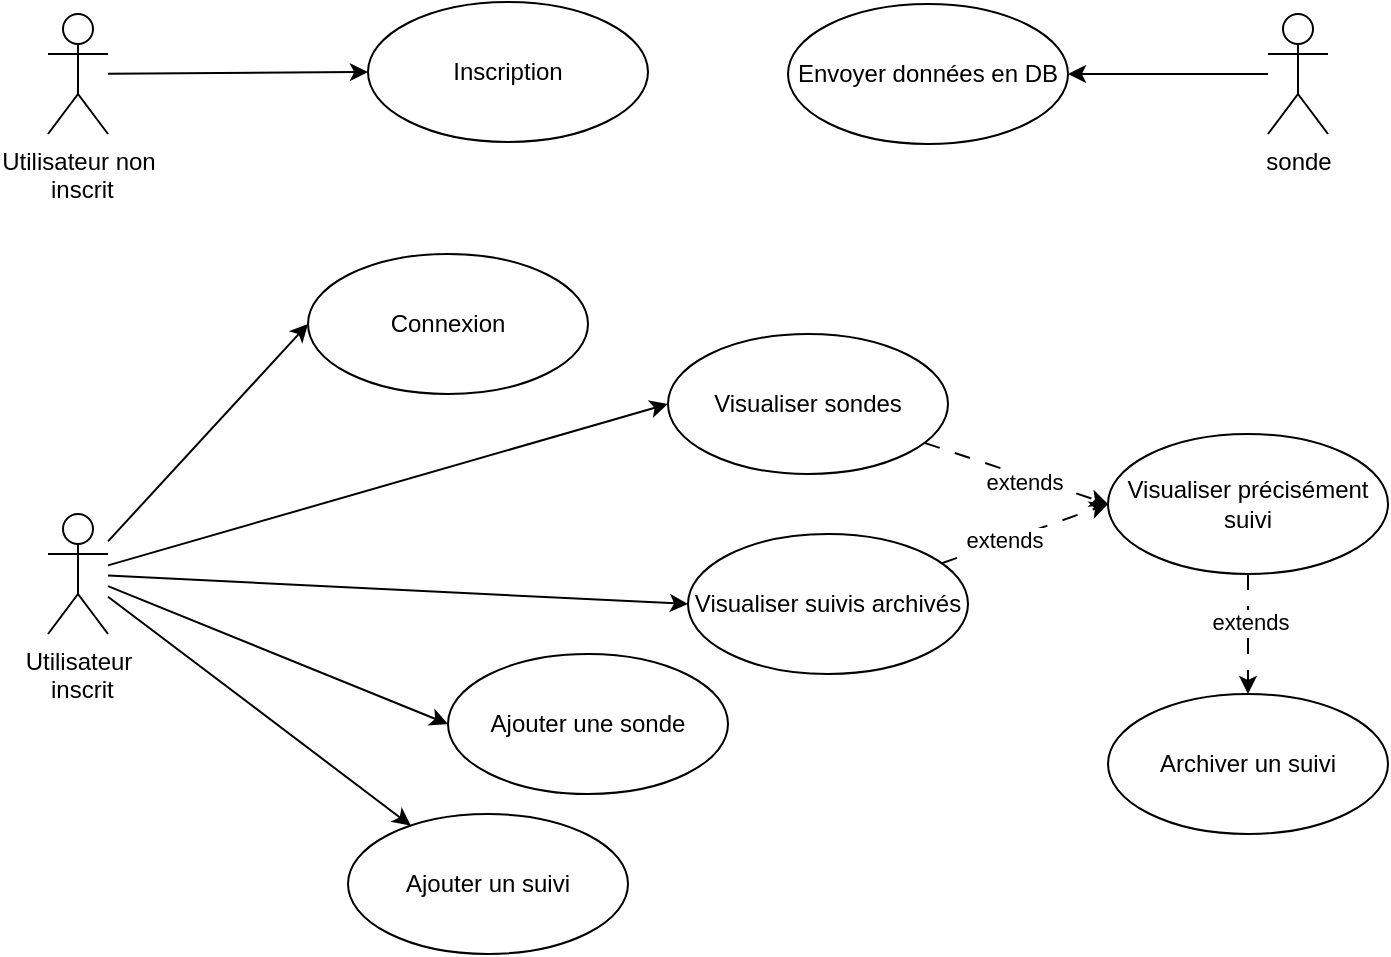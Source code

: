 <mxfile scale="1" border="20">
    <diagram id="AdFc0cXCzghx0bCd1UtJ" name="Page-1">
        <mxGraphModel dx="1073" dy="751" grid="1" gridSize="10" guides="0" tooltips="1" connect="1" arrows="1" fold="1" page="1" pageScale="1" pageWidth="827" pageHeight="1169" background="#ffffff" math="0" shadow="0">
            <root>
                <mxCell id="0"/>
                <mxCell id="1" parent="0"/>
                <mxCell id="8" style="edgeStyle=none;html=1;entryX=0;entryY=0.5;entryDx=0;entryDy=0;" edge="1" parent="1" source="2" target="5">
                    <mxGeometry relative="1" as="geometry"/>
                </mxCell>
                <mxCell id="2" value="Utilisateur non&lt;br&gt;&amp;nbsp;inscrit" style="shape=umlActor;verticalLabelPosition=bottom;verticalAlign=top;html=1;outlineConnect=0;" vertex="1" parent="1">
                    <mxGeometry x="130" y="60" width="30" height="60" as="geometry"/>
                </mxCell>
                <mxCell id="9" style="edgeStyle=none;html=1;entryX=0;entryY=0.5;entryDx=0;entryDy=0;" edge="1" parent="1" source="3" target="6">
                    <mxGeometry relative="1" as="geometry"/>
                </mxCell>
                <mxCell id="21" style="edgeStyle=none;html=1;entryX=0;entryY=0.5;entryDx=0;entryDy=0;" edge="1" parent="1" source="3" target="12">
                    <mxGeometry relative="1" as="geometry"/>
                </mxCell>
                <mxCell id="22" style="edgeStyle=none;html=1;entryX=0;entryY=0.5;entryDx=0;entryDy=0;" edge="1" parent="1" source="3" target="13">
                    <mxGeometry relative="1" as="geometry"/>
                </mxCell>
                <mxCell id="23" style="edgeStyle=none;html=1;entryX=0;entryY=0.5;entryDx=0;entryDy=0;" edge="1" parent="1" source="3" target="7">
                    <mxGeometry relative="1" as="geometry"/>
                </mxCell>
                <mxCell id="24" style="edgeStyle=none;html=1;" edge="1" parent="1" source="3" target="10">
                    <mxGeometry relative="1" as="geometry"/>
                </mxCell>
                <mxCell id="3" value="Utilisateur&lt;br&gt;&amp;nbsp;inscrit" style="shape=umlActor;verticalLabelPosition=bottom;verticalAlign=top;html=1;outlineConnect=0;" vertex="1" parent="1">
                    <mxGeometry x="130" y="310" width="30" height="60" as="geometry"/>
                </mxCell>
                <mxCell id="26" style="edgeStyle=none;html=1;entryX=1;entryY=0.5;entryDx=0;entryDy=0;" edge="1" parent="1" source="4" target="25">
                    <mxGeometry relative="1" as="geometry"/>
                </mxCell>
                <mxCell id="4" value="sonde" style="shape=umlActor;verticalLabelPosition=bottom;verticalAlign=top;html=1;outlineConnect=0;" vertex="1" parent="1">
                    <mxGeometry x="740" y="60" width="30" height="60" as="geometry"/>
                </mxCell>
                <mxCell id="5" value="Inscription" style="ellipse;whiteSpace=wrap;html=1;" vertex="1" parent="1">
                    <mxGeometry x="290" y="54" width="140" height="70" as="geometry"/>
                </mxCell>
                <mxCell id="6" value="Connexion" style="ellipse;whiteSpace=wrap;html=1;" vertex="1" parent="1">
                    <mxGeometry x="260" y="180" width="140" height="70" as="geometry"/>
                </mxCell>
                <mxCell id="7" value="Ajouter une sonde" style="ellipse;whiteSpace=wrap;html=1;" vertex="1" parent="1">
                    <mxGeometry x="330" y="380" width="140" height="70" as="geometry"/>
                </mxCell>
                <mxCell id="10" value="Ajouter un suivi" style="ellipse;whiteSpace=wrap;html=1;" vertex="1" parent="1">
                    <mxGeometry x="280" y="460" width="140" height="70" as="geometry"/>
                </mxCell>
                <mxCell id="11" value="Archiver un suivi" style="ellipse;whiteSpace=wrap;html=1;" vertex="1" parent="1">
                    <mxGeometry x="660" y="400" width="140" height="70" as="geometry"/>
                </mxCell>
                <mxCell id="15" style="edgeStyle=none;html=1;entryX=0;entryY=0.5;entryDx=0;entryDy=0;dashed=1;dashPattern=8 8;" edge="1" parent="1" source="12" target="14">
                    <mxGeometry relative="1" as="geometry"/>
                </mxCell>
                <mxCell id="18" value="extends" style="edgeLabel;html=1;align=center;verticalAlign=middle;resizable=0;points=[];" vertex="1" connectable="0" parent="15">
                    <mxGeometry x="0.107" y="-3" relative="1" as="geometry">
                        <mxPoint as="offset"/>
                    </mxGeometry>
                </mxCell>
                <mxCell id="12" value="Visualiser sondes" style="ellipse;whiteSpace=wrap;html=1;" vertex="1" parent="1">
                    <mxGeometry x="440" y="220" width="140" height="70" as="geometry"/>
                </mxCell>
                <mxCell id="16" style="edgeStyle=none;html=1;entryX=0;entryY=0.5;entryDx=0;entryDy=0;dashed=1;dashPattern=8 8;" edge="1" parent="1" source="13" target="14">
                    <mxGeometry relative="1" as="geometry"/>
                </mxCell>
                <mxCell id="17" value="extends" style="edgeLabel;html=1;align=center;verticalAlign=middle;resizable=0;points=[];" vertex="1" connectable="0" parent="16">
                    <mxGeometry x="-0.247" y="1" relative="1" as="geometry">
                        <mxPoint as="offset"/>
                    </mxGeometry>
                </mxCell>
                <mxCell id="13" value="Visualiser suivis archivés" style="ellipse;whiteSpace=wrap;html=1;" vertex="1" parent="1">
                    <mxGeometry x="450" y="320" width="140" height="70" as="geometry"/>
                </mxCell>
                <mxCell id="19" style="edgeStyle=none;html=1;dashed=1;dashPattern=8 8;" edge="1" parent="1" source="14" target="11">
                    <mxGeometry relative="1" as="geometry"/>
                </mxCell>
                <mxCell id="20" value="extends" style="edgeLabel;html=1;align=center;verticalAlign=middle;resizable=0;points=[];" vertex="1" connectable="0" parent="19">
                    <mxGeometry x="-0.225" y="1" relative="1" as="geometry">
                        <mxPoint as="offset"/>
                    </mxGeometry>
                </mxCell>
                <mxCell id="14" value="Visualiser précisément suivi" style="ellipse;whiteSpace=wrap;html=1;" vertex="1" parent="1">
                    <mxGeometry x="660" y="270" width="140" height="70" as="geometry"/>
                </mxCell>
                <mxCell id="25" value="Envoyer données en DB" style="ellipse;whiteSpace=wrap;html=1;" vertex="1" parent="1">
                    <mxGeometry x="500" y="55" width="140" height="70" as="geometry"/>
                </mxCell>
            </root>
        </mxGraphModel>
    </diagram>
</mxfile>